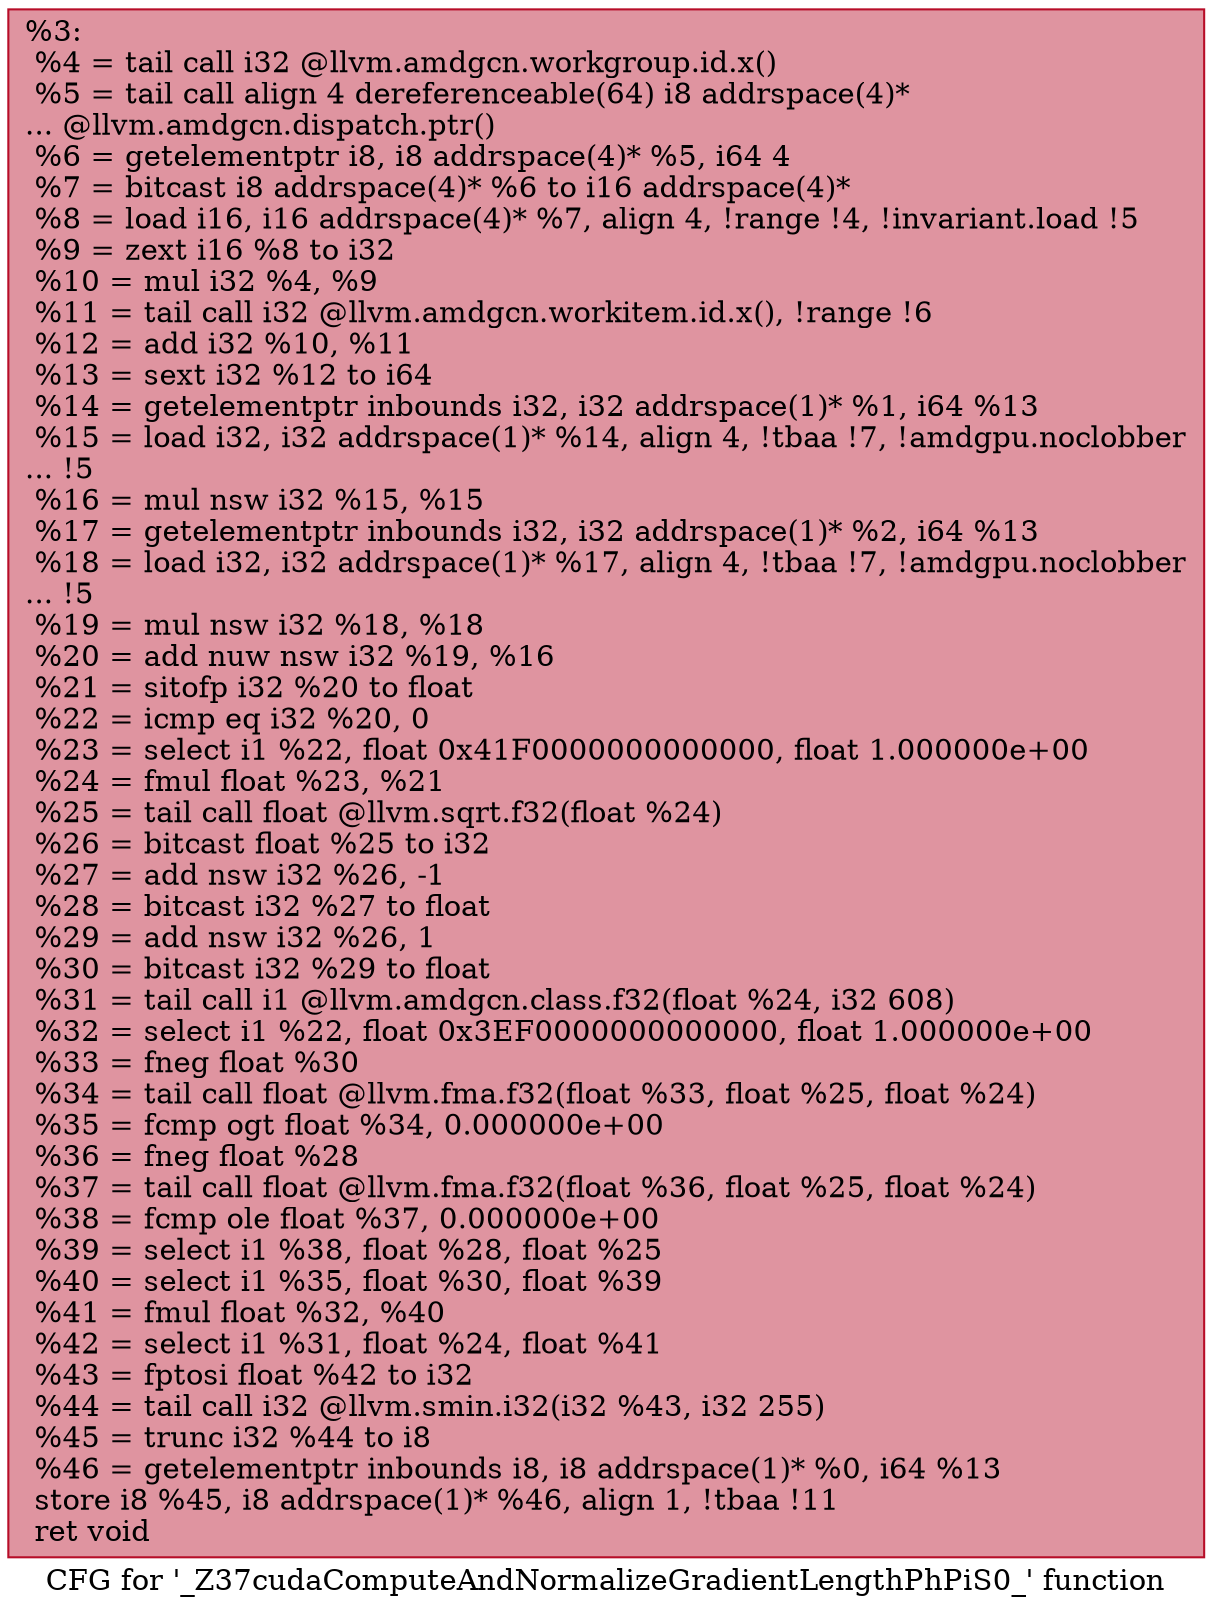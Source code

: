 digraph "CFG for '_Z37cudaComputeAndNormalizeGradientLengthPhPiS0_' function" {
	label="CFG for '_Z37cudaComputeAndNormalizeGradientLengthPhPiS0_' function";

	Node0x59ad7b0 [shape=record,color="#b70d28ff", style=filled, fillcolor="#b70d2870",label="{%3:\l  %4 = tail call i32 @llvm.amdgcn.workgroup.id.x()\l  %5 = tail call align 4 dereferenceable(64) i8 addrspace(4)*\l... @llvm.amdgcn.dispatch.ptr()\l  %6 = getelementptr i8, i8 addrspace(4)* %5, i64 4\l  %7 = bitcast i8 addrspace(4)* %6 to i16 addrspace(4)*\l  %8 = load i16, i16 addrspace(4)* %7, align 4, !range !4, !invariant.load !5\l  %9 = zext i16 %8 to i32\l  %10 = mul i32 %4, %9\l  %11 = tail call i32 @llvm.amdgcn.workitem.id.x(), !range !6\l  %12 = add i32 %10, %11\l  %13 = sext i32 %12 to i64\l  %14 = getelementptr inbounds i32, i32 addrspace(1)* %1, i64 %13\l  %15 = load i32, i32 addrspace(1)* %14, align 4, !tbaa !7, !amdgpu.noclobber\l... !5\l  %16 = mul nsw i32 %15, %15\l  %17 = getelementptr inbounds i32, i32 addrspace(1)* %2, i64 %13\l  %18 = load i32, i32 addrspace(1)* %17, align 4, !tbaa !7, !amdgpu.noclobber\l... !5\l  %19 = mul nsw i32 %18, %18\l  %20 = add nuw nsw i32 %19, %16\l  %21 = sitofp i32 %20 to float\l  %22 = icmp eq i32 %20, 0\l  %23 = select i1 %22, float 0x41F0000000000000, float 1.000000e+00\l  %24 = fmul float %23, %21\l  %25 = tail call float @llvm.sqrt.f32(float %24)\l  %26 = bitcast float %25 to i32\l  %27 = add nsw i32 %26, -1\l  %28 = bitcast i32 %27 to float\l  %29 = add nsw i32 %26, 1\l  %30 = bitcast i32 %29 to float\l  %31 = tail call i1 @llvm.amdgcn.class.f32(float %24, i32 608)\l  %32 = select i1 %22, float 0x3EF0000000000000, float 1.000000e+00\l  %33 = fneg float %30\l  %34 = tail call float @llvm.fma.f32(float %33, float %25, float %24)\l  %35 = fcmp ogt float %34, 0.000000e+00\l  %36 = fneg float %28\l  %37 = tail call float @llvm.fma.f32(float %36, float %25, float %24)\l  %38 = fcmp ole float %37, 0.000000e+00\l  %39 = select i1 %38, float %28, float %25\l  %40 = select i1 %35, float %30, float %39\l  %41 = fmul float %32, %40\l  %42 = select i1 %31, float %24, float %41\l  %43 = fptosi float %42 to i32\l  %44 = tail call i32 @llvm.smin.i32(i32 %43, i32 255)\l  %45 = trunc i32 %44 to i8\l  %46 = getelementptr inbounds i8, i8 addrspace(1)* %0, i64 %13\l  store i8 %45, i8 addrspace(1)* %46, align 1, !tbaa !11\l  ret void\l}"];
}
